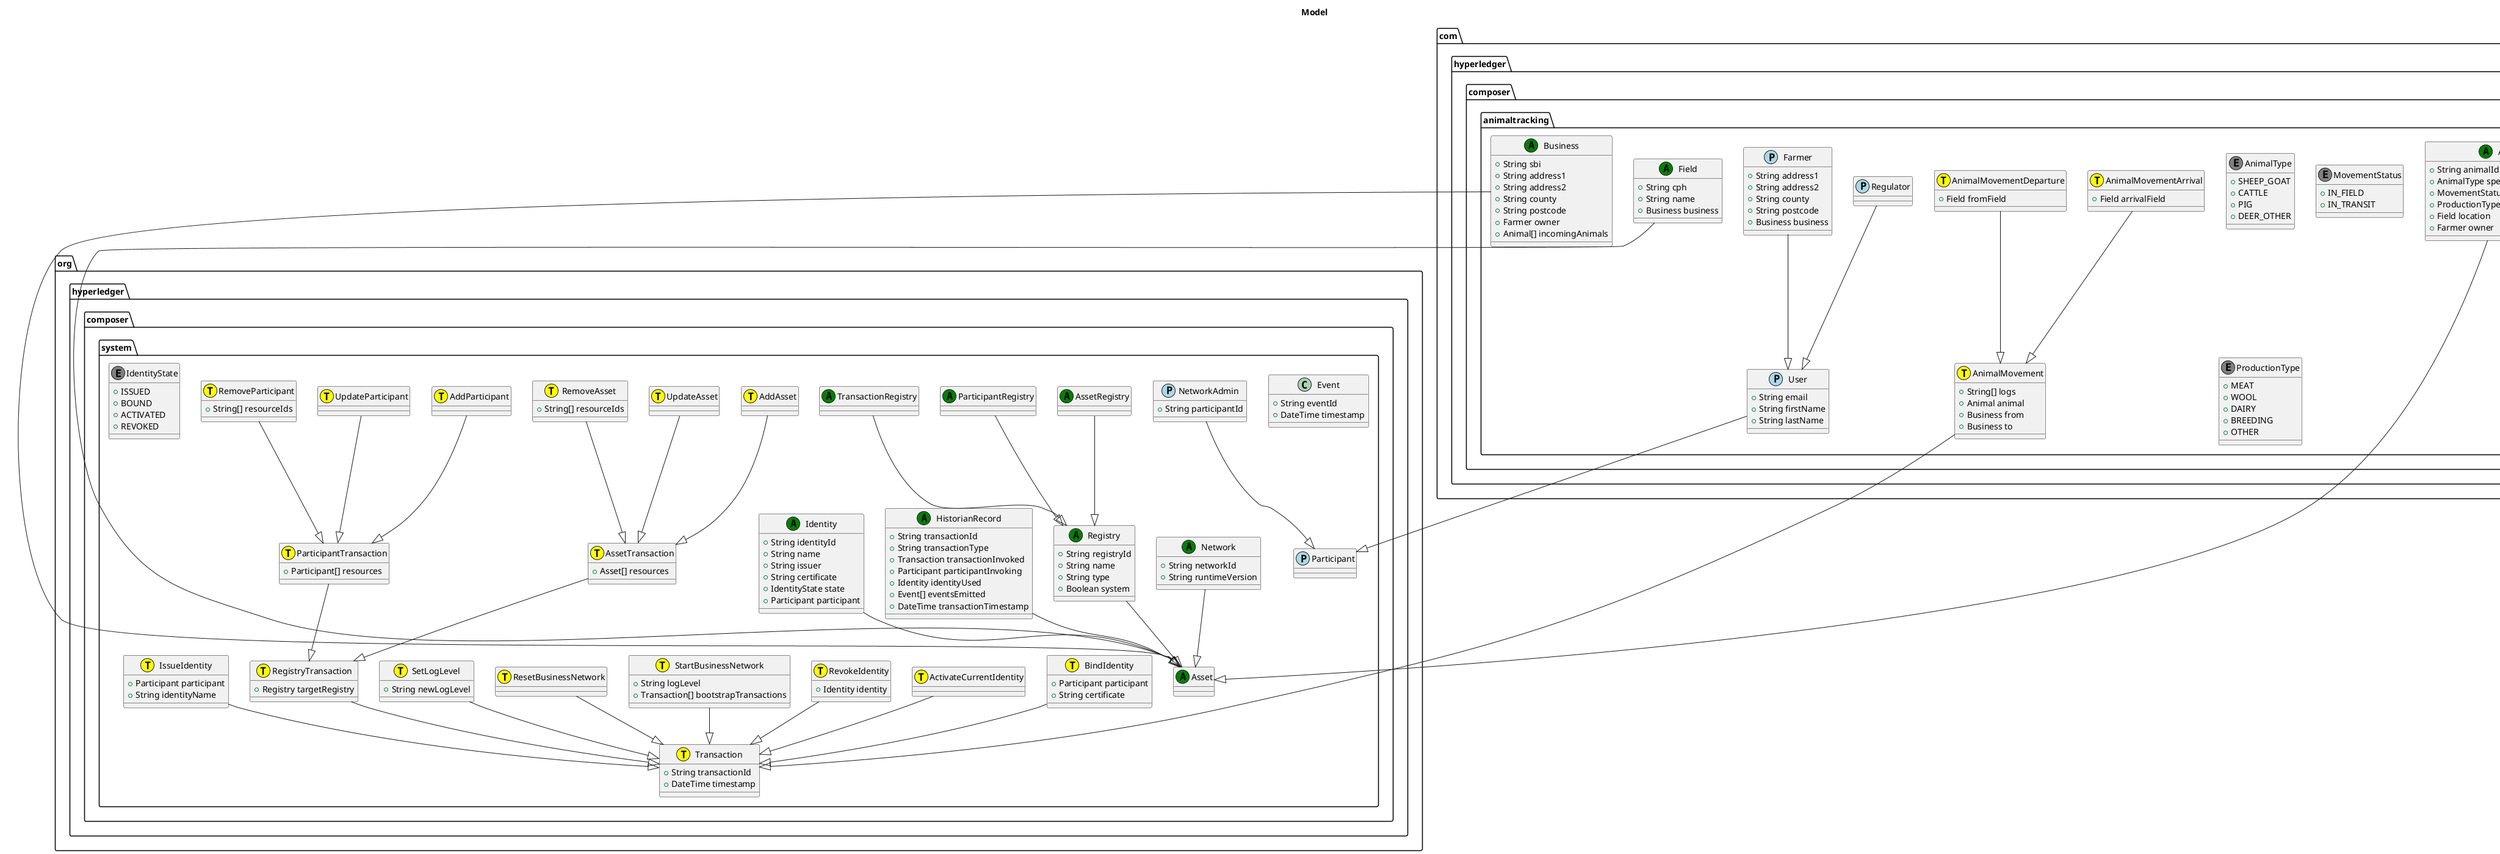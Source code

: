@startuml
title
Model
endtitle
class org.hyperledger.composer.system.Asset << (A,green) >> {
}
class org.hyperledger.composer.system.Participant << (P,lightblue) >> {
}
class org.hyperledger.composer.system.Transaction << (T,yellow) >> {
   + String transactionId
   + DateTime timestamp
}
class org.hyperledger.composer.system.Event {
   + String eventId
   + DateTime timestamp
}
class org.hyperledger.composer.system.Registry << (A,green) >> {
   + String registryId
   + String name
   + String type
   + Boolean system
}
org.hyperledger.composer.system.Registry --|> org.hyperledger.composer.system.Asset
class org.hyperledger.composer.system.AssetRegistry << (A,green) >> {
}
org.hyperledger.composer.system.AssetRegistry --|> org.hyperledger.composer.system.Registry
class org.hyperledger.composer.system.ParticipantRegistry << (A,green) >> {
}
org.hyperledger.composer.system.ParticipantRegistry --|> org.hyperledger.composer.system.Registry
class org.hyperledger.composer.system.TransactionRegistry << (A,green) >> {
}
org.hyperledger.composer.system.TransactionRegistry --|> org.hyperledger.composer.system.Registry
class org.hyperledger.composer.system.Network << (A,green) >> {
   + String networkId
   + String runtimeVersion
}
org.hyperledger.composer.system.Network --|> org.hyperledger.composer.system.Asset
class org.hyperledger.composer.system.NetworkAdmin << (P,lightblue) >> {
   + String participantId
}
org.hyperledger.composer.system.NetworkAdmin --|> org.hyperledger.composer.system.Participant
class org.hyperledger.composer.system.HistorianRecord << (A,green) >> {
   + String transactionId
   + String transactionType
   + Transaction transactionInvoked
   + Participant participantInvoking
   + Identity identityUsed
   + Event[] eventsEmitted
   + DateTime transactionTimestamp
}
org.hyperledger.composer.system.HistorianRecord --|> org.hyperledger.composer.system.Asset
class org.hyperledger.composer.system.RegistryTransaction << (T,yellow) >> {
   + Registry targetRegistry
}
org.hyperledger.composer.system.RegistryTransaction --|> org.hyperledger.composer.system.Transaction
class org.hyperledger.composer.system.AssetTransaction << (T,yellow) >> {
   + Asset[] resources
}
org.hyperledger.composer.system.AssetTransaction --|> org.hyperledger.composer.system.RegistryTransaction
class org.hyperledger.composer.system.ParticipantTransaction << (T,yellow) >> {
   + Participant[] resources
}
org.hyperledger.composer.system.ParticipantTransaction --|> org.hyperledger.composer.system.RegistryTransaction
class org.hyperledger.composer.system.AddAsset << (T,yellow) >> {
}
org.hyperledger.composer.system.AddAsset --|> org.hyperledger.composer.system.AssetTransaction
class org.hyperledger.composer.system.UpdateAsset << (T,yellow) >> {
}
org.hyperledger.composer.system.UpdateAsset --|> org.hyperledger.composer.system.AssetTransaction
class org.hyperledger.composer.system.RemoveAsset << (T,yellow) >> {
   + String[] resourceIds
}
org.hyperledger.composer.system.RemoveAsset --|> org.hyperledger.composer.system.AssetTransaction
class org.hyperledger.composer.system.AddParticipant << (T,yellow) >> {
}
org.hyperledger.composer.system.AddParticipant --|> org.hyperledger.composer.system.ParticipantTransaction
class org.hyperledger.composer.system.UpdateParticipant << (T,yellow) >> {
}
org.hyperledger.composer.system.UpdateParticipant --|> org.hyperledger.composer.system.ParticipantTransaction
class org.hyperledger.composer.system.RemoveParticipant << (T,yellow) >> {
   + String[] resourceIds
}
org.hyperledger.composer.system.RemoveParticipant --|> org.hyperledger.composer.system.ParticipantTransaction
class org.hyperledger.composer.system.IdentityState << (E,grey) >> {
   + ISSUED
   + BOUND
   + ACTIVATED
   + REVOKED
}
class org.hyperledger.composer.system.Identity << (A,green) >> {
   + String identityId
   + String name
   + String issuer
   + String certificate
   + IdentityState state
   + Participant participant
}
org.hyperledger.composer.system.Identity --|> org.hyperledger.composer.system.Asset
class org.hyperledger.composer.system.IssueIdentity << (T,yellow) >> {
   + Participant participant
   + String identityName
}
org.hyperledger.composer.system.IssueIdentity --|> org.hyperledger.composer.system.Transaction
class org.hyperledger.composer.system.BindIdentity << (T,yellow) >> {
   + Participant participant
   + String certificate
}
org.hyperledger.composer.system.BindIdentity --|> org.hyperledger.composer.system.Transaction
class org.hyperledger.composer.system.ActivateCurrentIdentity << (T,yellow) >> {
}
org.hyperledger.composer.system.ActivateCurrentIdentity --|> org.hyperledger.composer.system.Transaction
class org.hyperledger.composer.system.RevokeIdentity << (T,yellow) >> {
   + Identity identity
}
org.hyperledger.composer.system.RevokeIdentity --|> org.hyperledger.composer.system.Transaction
class org.hyperledger.composer.system.StartBusinessNetwork << (T,yellow) >> {
   + String logLevel
   + Transaction[] bootstrapTransactions
}
org.hyperledger.composer.system.StartBusinessNetwork --|> org.hyperledger.composer.system.Transaction
class org.hyperledger.composer.system.ResetBusinessNetwork << (T,yellow) >> {
}
org.hyperledger.composer.system.ResetBusinessNetwork --|> org.hyperledger.composer.system.Transaction
class org.hyperledger.composer.system.SetLogLevel << (T,yellow) >> {
   + String newLogLevel
}
org.hyperledger.composer.system.SetLogLevel --|> org.hyperledger.composer.system.Transaction
class com.hyperledger.composer.animaltracking.AnimalType << (E,grey) >> {
   + SHEEP_GOAT
   + CATTLE
   + PIG
   + DEER_OTHER
}
class com.hyperledger.composer.animaltracking.MovementStatus << (E,grey) >> {
   + IN_FIELD
   + IN_TRANSIT
}
class com.hyperledger.composer.animaltracking.ProductionType << (E,grey) >> {
   + MEAT
   + WOOL
   + DAIRY
   + BREEDING
   + OTHER
}
class com.hyperledger.composer.animaltracking.User << (P,lightblue) >> {
   + String email
   + String firstName
   + String lastName
}
com.hyperledger.composer.animaltracking.User --|> org.hyperledger.composer.system.Participant
class com.hyperledger.composer.animaltracking.Farmer << (P,lightblue) >> {
   + String address1
   + String address2
   + String county
   + String postcode
   + Business business
}
com.hyperledger.composer.animaltracking.Farmer --|> com.hyperledger.composer.animaltracking.User
class com.hyperledger.composer.animaltracking.Regulator << (P,lightblue) >> {
}
com.hyperledger.composer.animaltracking.Regulator --|> com.hyperledger.composer.animaltracking.User
class com.hyperledger.composer.animaltracking.Field << (A,green) >> {
   + String cph
   + String name
   + Business business
}
com.hyperledger.composer.animaltracking.Field --|> org.hyperledger.composer.system.Asset
class com.hyperledger.composer.animaltracking.Animal << (A,green) >> {
   + String animalId
   + AnimalType species
   + MovementStatus movementStatus
   + ProductionType productionType
   + Field location
   + Farmer owner
}
com.hyperledger.composer.animaltracking.Animal --|> org.hyperledger.composer.system.Asset
class com.hyperledger.composer.animaltracking.Business << (A,green) >> {
   + String sbi
   + String address1
   + String address2
   + String county
   + String postcode
   + Farmer owner
   + Animal[] incomingAnimals
}
com.hyperledger.composer.animaltracking.Business --|> org.hyperledger.composer.system.Asset
class com.hyperledger.composer.animaltracking.AnimalMovement << (T,yellow) >> {
   + String[] logs
   + Animal animal
   + Business from
   + Business to
}
com.hyperledger.composer.animaltracking.AnimalMovement --|> org.hyperledger.composer.system.Transaction
class com.hyperledger.composer.animaltracking.AnimalMovementDeparture << (T,yellow) >> {
   + Field fromField
}
com.hyperledger.composer.animaltracking.AnimalMovementDeparture --|> com.hyperledger.composer.animaltracking.AnimalMovement
class com.hyperledger.composer.animaltracking.AnimalMovementArrival << (T,yellow) >> {
   + Field arrivalField
}
com.hyperledger.composer.animaltracking.AnimalMovementArrival --|> com.hyperledger.composer.animaltracking.AnimalMovement
@enduml
